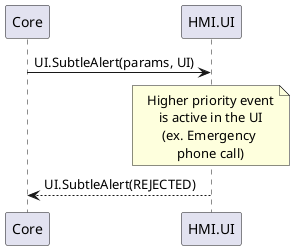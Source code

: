 @startuml SubtleAlertRejected

participant Core
participant HMI.UI

skinparam NoteTextAlignment center

Core -> HMI.UI: UI.SubtleAlert(params, UI)

note over HMI.UI
Higher priority event
is active in the UI
(ex. Emergency 
phone call)
end note

HMI.UI --> Core: UI.SubtleAlert(REJECTED)

@enduml
